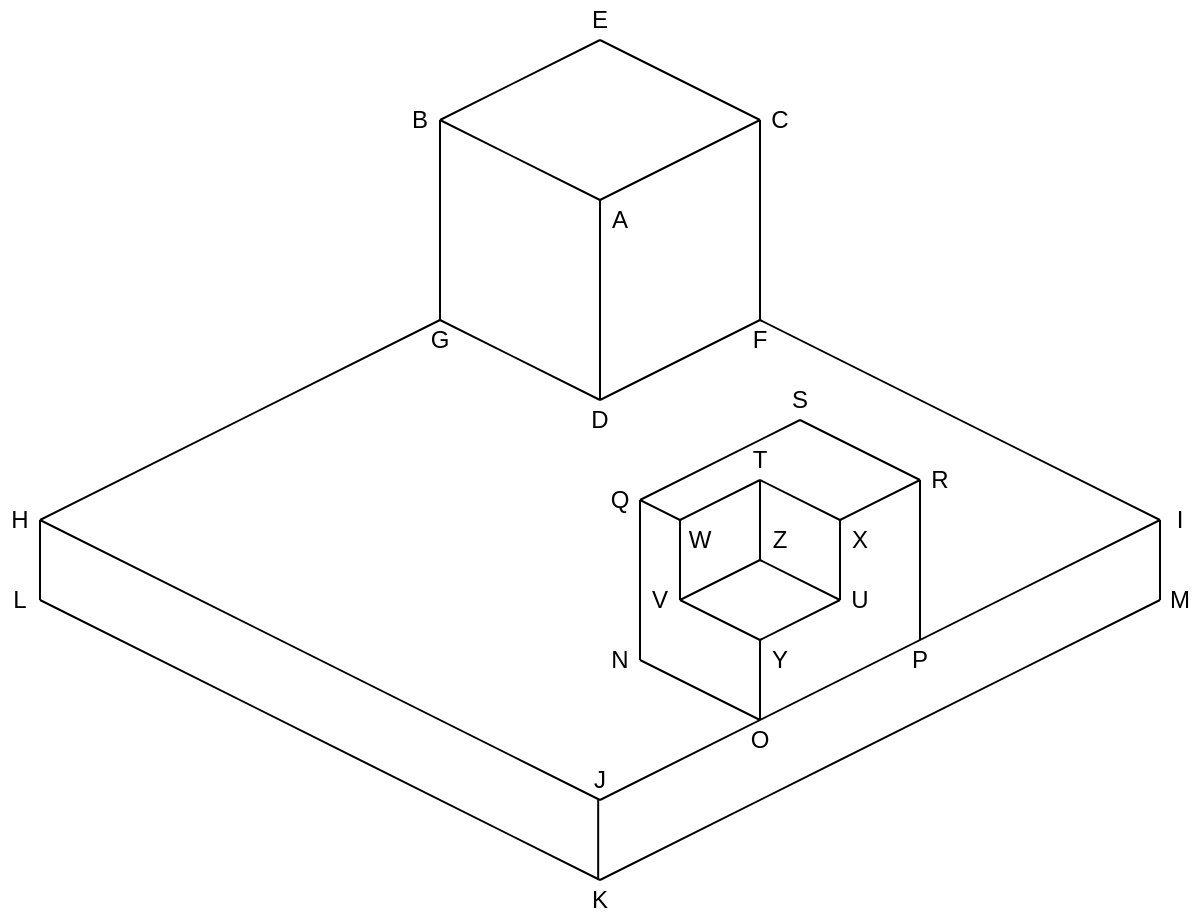 <mxfile version="17.2.1" type="device"><diagram id="-bKK5X63ZEeCfPXSaYzh" name="Page-1"><mxGraphModel dx="1408" dy="468" grid="1" gridSize="10" guides="1" tooltips="1" connect="1" arrows="1" fold="1" page="1" pageScale="1" pageWidth="800" pageHeight="600" math="0" shadow="0"><root><mxCell id="0"/><mxCell id="1" parent="0"/><mxCell id="jVr2OcPLq8gt-xe8-bmK-1" value="" style="endArrow=none;html=1;rounded=0;" parent="1" edge="1"><mxGeometry width="50" height="50" relative="1" as="geometry"><mxPoint x="-560" y="140" as="sourcePoint"/><mxPoint x="-480" y="100" as="targetPoint"/></mxGeometry></mxCell><mxCell id="jVr2OcPLq8gt-xe8-bmK-2" value="" style="endArrow=none;html=1;rounded=0;" parent="1" edge="1"><mxGeometry width="50" height="50" relative="1" as="geometry"><mxPoint x="-480" y="180" as="sourcePoint"/><mxPoint x="-400" y="140" as="targetPoint"/></mxGeometry></mxCell><mxCell id="jVr2OcPLq8gt-xe8-bmK-3" value="" style="endArrow=none;html=1;rounded=0;" parent="1" edge="1"><mxGeometry width="50" height="50" relative="1" as="geometry"><mxPoint x="-560" y="140" as="sourcePoint"/><mxPoint x="-480" y="180" as="targetPoint"/></mxGeometry></mxCell><mxCell id="jVr2OcPLq8gt-xe8-bmK-4" value="" style="endArrow=none;html=1;rounded=0;" parent="1" edge="1"><mxGeometry width="50" height="50" relative="1" as="geometry"><mxPoint x="-480" y="100" as="sourcePoint"/><mxPoint x="-400" y="140" as="targetPoint"/></mxGeometry></mxCell><mxCell id="jVr2OcPLq8gt-xe8-bmK-5" value="" style="endArrow=none;html=1;rounded=0;entryX=1;entryY=0.5;entryDx=0;entryDy=0;" parent="1" edge="1" target="jVr2OcPLq8gt-xe8-bmK-22"><mxGeometry width="50" height="50" relative="1" as="geometry"><mxPoint x="-560" y="240" as="sourcePoint"/><mxPoint x="-560" y="80" as="targetPoint"/></mxGeometry></mxCell><mxCell id="jVr2OcPLq8gt-xe8-bmK-6" value="" style="endArrow=none;html=1;rounded=0;" parent="1" edge="1"><mxGeometry width="50" height="50" relative="1" as="geometry"><mxPoint x="-560" y="240" as="sourcePoint"/><mxPoint x="-480" y="280" as="targetPoint"/></mxGeometry></mxCell><mxCell id="jVr2OcPLq8gt-xe8-bmK-7" value="" style="endArrow=none;html=1;rounded=0;entryX=0;entryY=0;entryDx=0;entryDy=0;" parent="1" edge="1" target="jVr2OcPLq8gt-xe8-bmK-21"><mxGeometry width="50" height="50" relative="1" as="geometry"><mxPoint x="-480" y="280" as="sourcePoint"/><mxPoint x="-480" y="120" as="targetPoint"/></mxGeometry></mxCell><mxCell id="jVr2OcPLq8gt-xe8-bmK-8" value="" style="endArrow=none;html=1;rounded=0;entryX=0;entryY=0.5;entryDx=0;entryDy=0;" parent="1" edge="1" target="jVr2OcPLq8gt-xe8-bmK-20"><mxGeometry width="50" height="50" relative="1" as="geometry"><mxPoint x="-400" y="240" as="sourcePoint"/><mxPoint x="-400" y="80" as="targetPoint"/></mxGeometry></mxCell><mxCell id="jVr2OcPLq8gt-xe8-bmK-9" value="" style="endArrow=none;html=1;rounded=0;" parent="1" edge="1"><mxGeometry width="50" height="50" relative="1" as="geometry"><mxPoint x="-480" y="280" as="sourcePoint"/><mxPoint x="-400" y="240" as="targetPoint"/></mxGeometry></mxCell><mxCell id="jVr2OcPLq8gt-xe8-bmK-10" value="" style="endArrow=none;html=1;rounded=0;exitX=1;exitY=0.5;exitDx=0;exitDy=0;" parent="1" source="jVr2OcPLq8gt-xe8-bmK-26" edge="1"><mxGeometry width="50" height="50" relative="1" as="geometry"><mxPoint x="-680" y="300" as="sourcePoint"/><mxPoint x="-560" y="240" as="targetPoint"/></mxGeometry></mxCell><mxCell id="jVr2OcPLq8gt-xe8-bmK-11" value="" style="endArrow=none;html=1;rounded=0;" parent="1" edge="1"><mxGeometry width="50" height="50" relative="1" as="geometry"><mxPoint x="-400" y="240" as="sourcePoint"/><mxPoint x="-200" y="340" as="targetPoint"/></mxGeometry></mxCell><mxCell id="jVr2OcPLq8gt-xe8-bmK-12" value="" style="endArrow=none;html=1;rounded=0;entryX=0;entryY=0.5;entryDx=0;entryDy=0;" parent="1" target="jVr2OcPLq8gt-xe8-bmK-31" edge="1"><mxGeometry width="50" height="50" relative="1" as="geometry"><mxPoint x="-480" y="480" as="sourcePoint"/><mxPoint x="-280" y="380" as="targetPoint"/></mxGeometry></mxCell><mxCell id="jVr2OcPLq8gt-xe8-bmK-13" value="" style="endArrow=none;html=1;rounded=0;entryX=1;entryY=0.5;entryDx=0;entryDy=0;" parent="1" target="jVr2OcPLq8gt-xe8-bmK-26" edge="1"><mxGeometry width="50" height="50" relative="1" as="geometry"><mxPoint x="-480" y="480" as="sourcePoint"/><mxPoint x="-680" y="380" as="targetPoint"/></mxGeometry></mxCell><mxCell id="jVr2OcPLq8gt-xe8-bmK-14" value="" style="endArrow=none;html=1;rounded=0;" parent="1" edge="1"><mxGeometry width="50" height="50" relative="1" as="geometry"><mxPoint x="-480" y="520" as="sourcePoint"/><mxPoint x="-200" y="380" as="targetPoint"/></mxGeometry></mxCell><mxCell id="jVr2OcPLq8gt-xe8-bmK-15" value="" style="endArrow=none;html=1;rounded=0;" parent="1" edge="1"><mxGeometry width="50" height="50" relative="1" as="geometry"><mxPoint x="-480" y="520" as="sourcePoint"/><mxPoint x="-760" y="380" as="targetPoint"/></mxGeometry></mxCell><mxCell id="jVr2OcPLq8gt-xe8-bmK-16" value="" style="endArrow=none;html=1;rounded=0;" parent="1" edge="1"><mxGeometry width="50" height="50" relative="1" as="geometry"><mxPoint x="-760" y="380" as="sourcePoint"/><mxPoint x="-760" y="340" as="targetPoint"/></mxGeometry></mxCell><mxCell id="jVr2OcPLq8gt-xe8-bmK-17" value="" style="endArrow=none;html=1;rounded=0;" parent="1" edge="1"><mxGeometry width="50" height="50" relative="1" as="geometry"><mxPoint x="-480.91" y="520" as="sourcePoint"/><mxPoint x="-480.91" y="480" as="targetPoint"/></mxGeometry></mxCell><mxCell id="jVr2OcPLq8gt-xe8-bmK-18" value="" style="endArrow=none;html=1;rounded=0;" parent="1" edge="1"><mxGeometry width="50" height="50" relative="1" as="geometry"><mxPoint x="-200" y="380" as="sourcePoint"/><mxPoint x="-200" y="340" as="targetPoint"/></mxGeometry></mxCell><mxCell id="jVr2OcPLq8gt-xe8-bmK-19" value="E" style="text;html=1;strokeColor=none;fillColor=none;align=center;verticalAlign=middle;whiteSpace=wrap;rounded=0;" parent="1" vertex="1"><mxGeometry x="-490" y="80" width="20" height="20" as="geometry"/></mxCell><mxCell id="jVr2OcPLq8gt-xe8-bmK-20" value="C" style="text;html=1;strokeColor=none;fillColor=none;align=center;verticalAlign=middle;whiteSpace=wrap;rounded=0;" parent="1" vertex="1"><mxGeometry x="-400" y="130" width="20" height="20" as="geometry"/></mxCell><mxCell id="jVr2OcPLq8gt-xe8-bmK-21" value="A" style="text;html=1;strokeColor=none;fillColor=none;align=center;verticalAlign=middle;whiteSpace=wrap;rounded=0;" parent="1" vertex="1"><mxGeometry x="-480" y="180" width="20" height="20" as="geometry"/></mxCell><mxCell id="jVr2OcPLq8gt-xe8-bmK-22" value="B" style="text;html=1;strokeColor=none;fillColor=none;align=center;verticalAlign=middle;whiteSpace=wrap;rounded=0;" parent="1" vertex="1"><mxGeometry x="-580" y="130" width="20" height="20" as="geometry"/></mxCell><mxCell id="jVr2OcPLq8gt-xe8-bmK-23" value="G" style="text;html=1;strokeColor=none;fillColor=none;align=center;verticalAlign=middle;whiteSpace=wrap;rounded=0;" parent="1" vertex="1"><mxGeometry x="-570" y="240" width="20" height="20" as="geometry"/></mxCell><mxCell id="jVr2OcPLq8gt-xe8-bmK-24" value="D" style="text;html=1;strokeColor=none;fillColor=none;align=center;verticalAlign=middle;whiteSpace=wrap;rounded=0;" parent="1" vertex="1"><mxGeometry x="-490" y="280" width="20" height="20" as="geometry"/></mxCell><mxCell id="jVr2OcPLq8gt-xe8-bmK-25" value="F" style="text;html=1;strokeColor=none;fillColor=none;align=center;verticalAlign=middle;whiteSpace=wrap;rounded=0;" parent="1" vertex="1"><mxGeometry x="-410" y="240" width="20" height="20" as="geometry"/></mxCell><mxCell id="jVr2OcPLq8gt-xe8-bmK-26" value="H" style="text;html=1;strokeColor=none;fillColor=none;align=center;verticalAlign=middle;whiteSpace=wrap;rounded=0;" parent="1" vertex="1"><mxGeometry x="-780" y="330" width="20" height="20" as="geometry"/></mxCell><mxCell id="jVr2OcPLq8gt-xe8-bmK-27" value="L" style="text;html=1;strokeColor=none;fillColor=none;align=center;verticalAlign=middle;whiteSpace=wrap;rounded=0;" parent="1" vertex="1"><mxGeometry x="-780" y="370" width="20" height="20" as="geometry"/></mxCell><mxCell id="jVr2OcPLq8gt-xe8-bmK-29" value="J" style="text;html=1;strokeColor=none;fillColor=none;align=center;verticalAlign=middle;whiteSpace=wrap;rounded=0;" parent="1" vertex="1"><mxGeometry x="-490" y="460" width="20" height="20" as="geometry"/></mxCell><mxCell id="jVr2OcPLq8gt-xe8-bmK-30" value="K" style="text;html=1;strokeColor=none;fillColor=none;align=center;verticalAlign=middle;whiteSpace=wrap;rounded=0;" parent="1" vertex="1"><mxGeometry x="-490" y="520" width="20" height="20" as="geometry"/></mxCell><mxCell id="jVr2OcPLq8gt-xe8-bmK-31" value="I" style="text;html=1;strokeColor=none;fillColor=none;align=center;verticalAlign=middle;whiteSpace=wrap;rounded=0;" parent="1" vertex="1"><mxGeometry x="-200" y="330" width="20" height="20" as="geometry"/></mxCell><mxCell id="jVr2OcPLq8gt-xe8-bmK-32" value="M" style="text;html=1;strokeColor=none;fillColor=none;align=center;verticalAlign=middle;whiteSpace=wrap;rounded=0;" parent="1" vertex="1"><mxGeometry x="-200" y="370" width="20" height="20" as="geometry"/></mxCell><mxCell id="8odh9SLUtfAm7V0Cvmgr-1" value="" style="endArrow=none;html=1;rounded=0;" parent="1" edge="1"><mxGeometry width="50" height="50" relative="1" as="geometry"><mxPoint x="-460" y="410" as="sourcePoint"/><mxPoint x="-400" y="440" as="targetPoint"/></mxGeometry></mxCell><mxCell id="8odh9SLUtfAm7V0Cvmgr-2" value="" style="endArrow=none;html=1;rounded=0;" parent="1" edge="1"><mxGeometry width="50" height="50" relative="1" as="geometry"><mxPoint x="-400" y="440" as="sourcePoint"/><mxPoint x="-400" y="400" as="targetPoint"/></mxGeometry></mxCell><mxCell id="8odh9SLUtfAm7V0Cvmgr-3" value="" style="endArrow=none;html=1;rounded=0;" parent="1" edge="1"><mxGeometry width="50" height="50" relative="1" as="geometry"><mxPoint x="-400" y="400" as="sourcePoint"/><mxPoint x="-360" y="380" as="targetPoint"/></mxGeometry></mxCell><mxCell id="8odh9SLUtfAm7V0Cvmgr-4" value="" style="endArrow=none;html=1;rounded=0;" parent="1" edge="1"><mxGeometry width="50" height="50" relative="1" as="geometry"><mxPoint x="-440" y="380" as="sourcePoint"/><mxPoint x="-400" y="400" as="targetPoint"/></mxGeometry></mxCell><mxCell id="8odh9SLUtfAm7V0Cvmgr-5" value="" style="endArrow=none;html=1;rounded=0;" parent="1" edge="1"><mxGeometry width="50" height="50" relative="1" as="geometry"><mxPoint x="-360" y="380" as="sourcePoint"/><mxPoint x="-360" y="340" as="targetPoint"/></mxGeometry></mxCell><mxCell id="8odh9SLUtfAm7V0Cvmgr-6" value="" style="endArrow=none;html=1;rounded=0;" parent="1" edge="1"><mxGeometry width="50" height="50" relative="1" as="geometry"><mxPoint x="-400" y="320" as="sourcePoint"/><mxPoint x="-360" y="340" as="targetPoint"/></mxGeometry></mxCell><mxCell id="8odh9SLUtfAm7V0Cvmgr-7" value="" style="endArrow=none;html=1;rounded=0;" parent="1" edge="1"><mxGeometry width="50" height="50" relative="1" as="geometry"><mxPoint x="-360" y="380" as="sourcePoint"/><mxPoint x="-400" y="360" as="targetPoint"/></mxGeometry></mxCell><mxCell id="8odh9SLUtfAm7V0Cvmgr-8" value="" style="endArrow=none;html=1;rounded=0;" parent="1" edge="1"><mxGeometry width="50" height="50" relative="1" as="geometry"><mxPoint x="-440" y="380" as="sourcePoint"/><mxPoint x="-400" y="360" as="targetPoint"/></mxGeometry></mxCell><mxCell id="8odh9SLUtfAm7V0Cvmgr-9" value="" style="endArrow=none;html=1;rounded=0;" parent="1" edge="1"><mxGeometry width="50" height="50" relative="1" as="geometry"><mxPoint x="-400" y="360" as="sourcePoint"/><mxPoint x="-400" y="320" as="targetPoint"/></mxGeometry></mxCell><mxCell id="8odh9SLUtfAm7V0Cvmgr-11" value="" style="endArrow=none;html=1;rounded=0;" parent="1" edge="1"><mxGeometry width="50" height="50" relative="1" as="geometry"><mxPoint x="-360" y="340" as="sourcePoint"/><mxPoint x="-320" y="320" as="targetPoint"/></mxGeometry></mxCell><mxCell id="8odh9SLUtfAm7V0Cvmgr-14" value="" style="endArrow=none;html=1;rounded=0;exitX=0.5;exitY=0;exitDx=0;exitDy=0;" parent="1" source="8odh9SLUtfAm7V0Cvmgr-22" edge="1"><mxGeometry width="50" height="50" relative="1" as="geometry"><mxPoint x="-320" y="410" as="sourcePoint"/><mxPoint x="-320" y="320" as="targetPoint"/></mxGeometry></mxCell><mxCell id="8odh9SLUtfAm7V0Cvmgr-15" value="" style="endArrow=none;html=1;rounded=0;" parent="1" edge="1"><mxGeometry width="50" height="50" relative="1" as="geometry"><mxPoint x="-440" y="380" as="sourcePoint"/><mxPoint x="-440" y="340" as="targetPoint"/></mxGeometry></mxCell><mxCell id="8odh9SLUtfAm7V0Cvmgr-16" value="" style="endArrow=none;html=1;rounded=0;" parent="1" edge="1"><mxGeometry width="50" height="50" relative="1" as="geometry"><mxPoint x="-440" y="340" as="sourcePoint"/><mxPoint x="-400" y="320" as="targetPoint"/></mxGeometry></mxCell><mxCell id="8odh9SLUtfAm7V0Cvmgr-17" value="" style="endArrow=none;html=1;rounded=0;" parent="1" edge="1"><mxGeometry width="50" height="50" relative="1" as="geometry"><mxPoint x="-460" y="410" as="sourcePoint"/><mxPoint x="-460" y="330" as="targetPoint"/></mxGeometry></mxCell><mxCell id="8odh9SLUtfAm7V0Cvmgr-18" value="" style="endArrow=none;html=1;rounded=0;" parent="1" edge="1"><mxGeometry width="50" height="50" relative="1" as="geometry"><mxPoint x="-460" y="330" as="sourcePoint"/><mxPoint x="-440" y="340" as="targetPoint"/></mxGeometry></mxCell><mxCell id="8odh9SLUtfAm7V0Cvmgr-19" value="" style="endArrow=none;html=1;rounded=0;" parent="1" edge="1"><mxGeometry width="50" height="50" relative="1" as="geometry"><mxPoint x="-380" y="290" as="sourcePoint"/><mxPoint x="-320" y="320" as="targetPoint"/></mxGeometry></mxCell><mxCell id="8odh9SLUtfAm7V0Cvmgr-20" value="" style="endArrow=none;html=1;rounded=0;" parent="1" edge="1"><mxGeometry width="50" height="50" relative="1" as="geometry"><mxPoint x="-460" y="330" as="sourcePoint"/><mxPoint x="-380" y="290" as="targetPoint"/></mxGeometry></mxCell><mxCell id="8odh9SLUtfAm7V0Cvmgr-21" value="O" style="text;html=1;strokeColor=none;fillColor=none;align=center;verticalAlign=middle;whiteSpace=wrap;rounded=0;" parent="1" vertex="1"><mxGeometry x="-410" y="440" width="20" height="20" as="geometry"/></mxCell><mxCell id="8odh9SLUtfAm7V0Cvmgr-22" value="P" style="text;html=1;strokeColor=none;fillColor=none;align=center;verticalAlign=middle;whiteSpace=wrap;rounded=0;" parent="1" vertex="1"><mxGeometry x="-330" y="400" width="20" height="20" as="geometry"/></mxCell><mxCell id="8odh9SLUtfAm7V0Cvmgr-23" value="Q" style="text;html=1;strokeColor=none;fillColor=none;align=center;verticalAlign=middle;whiteSpace=wrap;rounded=0;" parent="1" vertex="1"><mxGeometry x="-480" y="320" width="20" height="20" as="geometry"/></mxCell><mxCell id="8odh9SLUtfAm7V0Cvmgr-24" value="R" style="text;html=1;strokeColor=none;fillColor=none;align=center;verticalAlign=middle;whiteSpace=wrap;rounded=0;" parent="1" vertex="1"><mxGeometry x="-320" y="310" width="20" height="20" as="geometry"/></mxCell><mxCell id="8odh9SLUtfAm7V0Cvmgr-27" value="S" style="text;html=1;strokeColor=none;fillColor=none;align=center;verticalAlign=middle;whiteSpace=wrap;rounded=0;" parent="1" vertex="1"><mxGeometry x="-390" y="270" width="20" height="20" as="geometry"/></mxCell><mxCell id="8odh9SLUtfAm7V0Cvmgr-28" value="T" style="text;html=1;strokeColor=none;fillColor=none;align=center;verticalAlign=middle;whiteSpace=wrap;rounded=0;" parent="1" vertex="1"><mxGeometry x="-410" y="300" width="20" height="20" as="geometry"/></mxCell><mxCell id="8odh9SLUtfAm7V0Cvmgr-29" value="U" style="text;html=1;strokeColor=none;fillColor=none;align=center;verticalAlign=middle;whiteSpace=wrap;rounded=0;" parent="1" vertex="1"><mxGeometry x="-360" y="370" width="20" height="20" as="geometry"/></mxCell><mxCell id="8odh9SLUtfAm7V0Cvmgr-30" value="V" style="text;html=1;strokeColor=none;fillColor=none;align=center;verticalAlign=middle;whiteSpace=wrap;rounded=0;" parent="1" vertex="1"><mxGeometry x="-460" y="370" width="20" height="20" as="geometry"/></mxCell><mxCell id="8odh9SLUtfAm7V0Cvmgr-31" value="W" style="text;html=1;strokeColor=none;fillColor=none;align=center;verticalAlign=middle;whiteSpace=wrap;rounded=0;" parent="1" vertex="1"><mxGeometry x="-440" y="340" width="20" height="20" as="geometry"/></mxCell><mxCell id="8odh9SLUtfAm7V0Cvmgr-32" value="Z" style="text;html=1;strokeColor=none;fillColor=none;align=center;verticalAlign=middle;whiteSpace=wrap;rounded=0;" parent="1" vertex="1"><mxGeometry x="-400" y="340" width="20" height="20" as="geometry"/></mxCell><mxCell id="8odh9SLUtfAm7V0Cvmgr-33" value="N" style="text;html=1;strokeColor=none;fillColor=none;align=center;verticalAlign=middle;whiteSpace=wrap;rounded=0;" parent="1" vertex="1"><mxGeometry x="-480" y="400" width="20" height="20" as="geometry"/></mxCell><mxCell id="8odh9SLUtfAm7V0Cvmgr-34" value="Y" style="text;html=1;strokeColor=none;fillColor=none;align=center;verticalAlign=middle;whiteSpace=wrap;rounded=0;" parent="1" vertex="1"><mxGeometry x="-400" y="400" width="20" height="20" as="geometry"/></mxCell><mxCell id="8odh9SLUtfAm7V0Cvmgr-37" value="X" style="text;html=1;strokeColor=none;fillColor=none;align=center;verticalAlign=middle;whiteSpace=wrap;rounded=0;" parent="1" vertex="1"><mxGeometry x="-360" y="340" width="20" height="20" as="geometry"/></mxCell></root></mxGraphModel></diagram></mxfile>